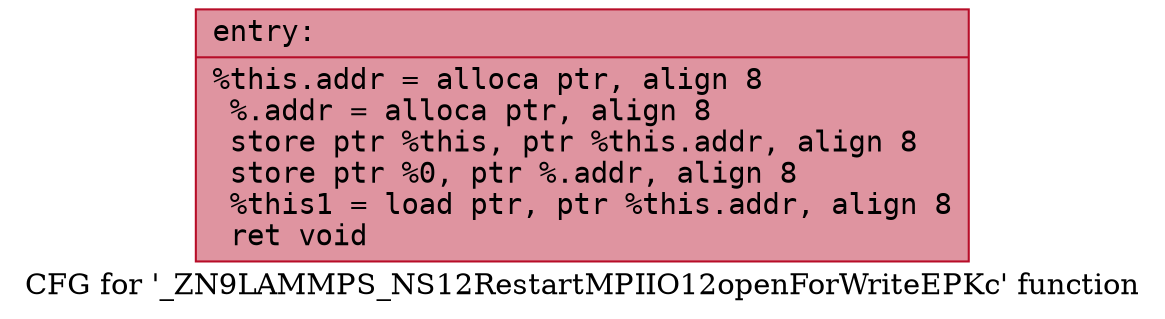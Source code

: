 digraph "CFG for '_ZN9LAMMPS_NS12RestartMPIIO12openForWriteEPKc' function" {
	label="CFG for '_ZN9LAMMPS_NS12RestartMPIIO12openForWriteEPKc' function";

	Node0x557ad5cc5250 [shape=record,color="#b70d28ff", style=filled, fillcolor="#b70d2870" fontname="Courier",label="{entry:\l|  %this.addr = alloca ptr, align 8\l  %.addr = alloca ptr, align 8\l  store ptr %this, ptr %this.addr, align 8\l  store ptr %0, ptr %.addr, align 8\l  %this1 = load ptr, ptr %this.addr, align 8\l  ret void\l}"];
}
